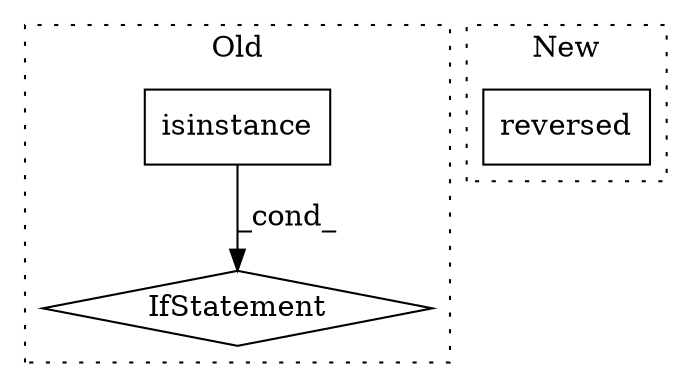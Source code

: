 digraph G {
subgraph cluster0 {
1 [label="isinstance" a="32" s="7993,8018" l="11,1" shape="box"];
3 [label="IfStatement" a="25" s="7989,8045" l="4,2" shape="diamond"];
label = "Old";
style="dotted";
}
subgraph cluster1 {
2 [label="reversed" a="32" s="7043,7059" l="9,1" shape="box"];
label = "New";
style="dotted";
}
1 -> 3 [label="_cond_"];
}